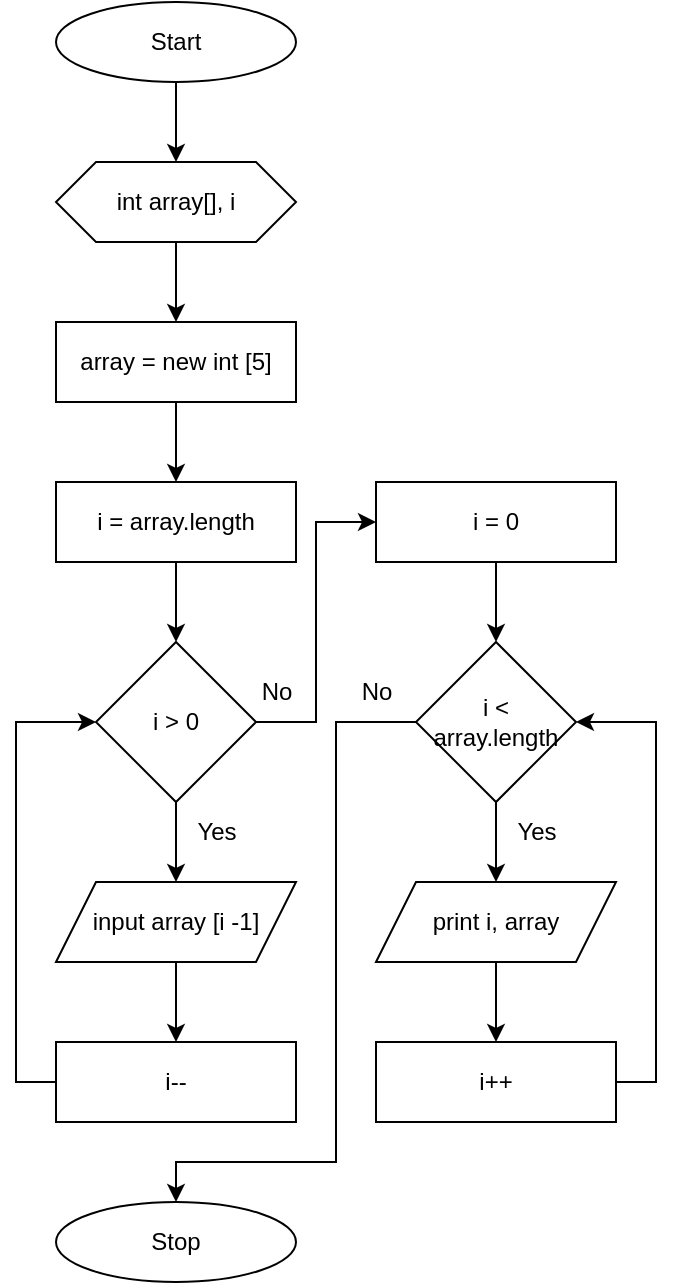 <mxfile version="20.5.1" type="device" pages="2"><diagram id="uaSG2PARsMyAaTY5IBaW" name="Assignment2"><mxGraphModel dx="1422" dy="762" grid="1" gridSize="10" guides="1" tooltips="1" connect="1" arrows="1" fold="1" page="1" pageScale="1" pageWidth="850" pageHeight="1100" math="0" shadow="0"><root><mxCell id="0"/><mxCell id="1" parent="0"/><mxCell id="qJjBKXlM727-sRkUby6C-13" style="edgeStyle=orthogonalEdgeStyle;rounded=0;orthogonalLoop=1;jettySize=auto;html=1;entryX=0.5;entryY=0;entryDx=0;entryDy=0;" edge="1" parent="1" source="qJjBKXlM727-sRkUby6C-1" target="qJjBKXlM727-sRkUby6C-3"><mxGeometry relative="1" as="geometry"/></mxCell><mxCell id="qJjBKXlM727-sRkUby6C-1" value="Start" style="ellipse;whiteSpace=wrap;html=1;" vertex="1" parent="1"><mxGeometry x="40" y="40" width="120" height="40" as="geometry"/></mxCell><mxCell id="qJjBKXlM727-sRkUby6C-2" value="Stop" style="ellipse;whiteSpace=wrap;html=1;" vertex="1" parent="1"><mxGeometry x="40" y="640" width="120" height="40" as="geometry"/></mxCell><mxCell id="qJjBKXlM727-sRkUby6C-14" style="edgeStyle=orthogonalEdgeStyle;rounded=0;orthogonalLoop=1;jettySize=auto;html=1;entryX=0.5;entryY=0;entryDx=0;entryDy=0;" edge="1" parent="1" source="qJjBKXlM727-sRkUby6C-3" target="qJjBKXlM727-sRkUby6C-4"><mxGeometry relative="1" as="geometry"/></mxCell><mxCell id="qJjBKXlM727-sRkUby6C-3" value="int array[], i" style="shape=hexagon;perimeter=hexagonPerimeter2;whiteSpace=wrap;html=1;fixedSize=1;" vertex="1" parent="1"><mxGeometry x="40" y="120" width="120" height="40" as="geometry"/></mxCell><mxCell id="qJjBKXlM727-sRkUby6C-15" style="edgeStyle=orthogonalEdgeStyle;rounded=0;orthogonalLoop=1;jettySize=auto;html=1;entryX=0.5;entryY=0;entryDx=0;entryDy=0;" edge="1" parent="1" source="qJjBKXlM727-sRkUby6C-4" target="qJjBKXlM727-sRkUby6C-5"><mxGeometry relative="1" as="geometry"/></mxCell><mxCell id="qJjBKXlM727-sRkUby6C-4" value="array = new int [5]" style="rounded=0;whiteSpace=wrap;html=1;" vertex="1" parent="1"><mxGeometry x="40" y="200" width="120" height="40" as="geometry"/></mxCell><mxCell id="qJjBKXlM727-sRkUby6C-16" style="edgeStyle=orthogonalEdgeStyle;rounded=0;orthogonalLoop=1;jettySize=auto;html=1;entryX=0.5;entryY=0;entryDx=0;entryDy=0;" edge="1" parent="1" source="qJjBKXlM727-sRkUby6C-5" target="qJjBKXlM727-sRkUby6C-6"><mxGeometry relative="1" as="geometry"/></mxCell><mxCell id="qJjBKXlM727-sRkUby6C-5" value="i = array.length" style="rounded=0;whiteSpace=wrap;html=1;" vertex="1" parent="1"><mxGeometry x="40" y="280" width="120" height="40" as="geometry"/></mxCell><mxCell id="qJjBKXlM727-sRkUby6C-17" style="edgeStyle=orthogonalEdgeStyle;rounded=0;orthogonalLoop=1;jettySize=auto;html=1;entryX=0.5;entryY=0;entryDx=0;entryDy=0;" edge="1" parent="1" source="qJjBKXlM727-sRkUby6C-6" target="qJjBKXlM727-sRkUby6C-7"><mxGeometry relative="1" as="geometry"/></mxCell><mxCell id="qJjBKXlM727-sRkUby6C-20" style="edgeStyle=orthogonalEdgeStyle;rounded=0;orthogonalLoop=1;jettySize=auto;html=1;entryX=0;entryY=0.5;entryDx=0;entryDy=0;" edge="1" parent="1" source="qJjBKXlM727-sRkUby6C-6" target="qJjBKXlM727-sRkUby6C-9"><mxGeometry relative="1" as="geometry"/></mxCell><mxCell id="qJjBKXlM727-sRkUby6C-6" value="i &amp;gt; 0" style="rhombus;whiteSpace=wrap;html=1;" vertex="1" parent="1"><mxGeometry x="60" y="360" width="80" height="80" as="geometry"/></mxCell><mxCell id="qJjBKXlM727-sRkUby6C-18" style="edgeStyle=orthogonalEdgeStyle;rounded=0;orthogonalLoop=1;jettySize=auto;html=1;" edge="1" parent="1" source="qJjBKXlM727-sRkUby6C-7" target="qJjBKXlM727-sRkUby6C-8"><mxGeometry relative="1" as="geometry"/></mxCell><mxCell id="qJjBKXlM727-sRkUby6C-7" value="input array [i -1]" style="shape=parallelogram;perimeter=parallelogramPerimeter;whiteSpace=wrap;html=1;fixedSize=1;" vertex="1" parent="1"><mxGeometry x="40" y="480" width="120" height="40" as="geometry"/></mxCell><mxCell id="qJjBKXlM727-sRkUby6C-19" style="edgeStyle=orthogonalEdgeStyle;rounded=0;orthogonalLoop=1;jettySize=auto;html=1;entryX=0;entryY=0.5;entryDx=0;entryDy=0;" edge="1" parent="1" source="qJjBKXlM727-sRkUby6C-8" target="qJjBKXlM727-sRkUby6C-6"><mxGeometry relative="1" as="geometry"><Array as="points"><mxPoint x="20" y="580"/><mxPoint x="20" y="400"/></Array></mxGeometry></mxCell><mxCell id="qJjBKXlM727-sRkUby6C-8" value="i--" style="rounded=0;whiteSpace=wrap;html=1;" vertex="1" parent="1"><mxGeometry x="40" y="560" width="120" height="40" as="geometry"/></mxCell><mxCell id="qJjBKXlM727-sRkUby6C-21" style="edgeStyle=orthogonalEdgeStyle;rounded=0;orthogonalLoop=1;jettySize=auto;html=1;entryX=0.5;entryY=0;entryDx=0;entryDy=0;" edge="1" parent="1" source="qJjBKXlM727-sRkUby6C-9" target="qJjBKXlM727-sRkUby6C-10"><mxGeometry relative="1" as="geometry"/></mxCell><mxCell id="qJjBKXlM727-sRkUby6C-9" value="i = 0" style="rounded=0;whiteSpace=wrap;html=1;" vertex="1" parent="1"><mxGeometry x="200" y="280" width="120" height="40" as="geometry"/></mxCell><mxCell id="qJjBKXlM727-sRkUby6C-22" style="edgeStyle=orthogonalEdgeStyle;rounded=0;orthogonalLoop=1;jettySize=auto;html=1;entryX=0.5;entryY=0;entryDx=0;entryDy=0;" edge="1" parent="1" source="qJjBKXlM727-sRkUby6C-10" target="qJjBKXlM727-sRkUby6C-11"><mxGeometry relative="1" as="geometry"/></mxCell><mxCell id="qJjBKXlM727-sRkUby6C-25" style="edgeStyle=orthogonalEdgeStyle;rounded=0;orthogonalLoop=1;jettySize=auto;html=1;entryX=0.5;entryY=0;entryDx=0;entryDy=0;" edge="1" parent="1" source="qJjBKXlM727-sRkUby6C-10" target="qJjBKXlM727-sRkUby6C-2"><mxGeometry relative="1" as="geometry"><Array as="points"><mxPoint x="180" y="400"/><mxPoint x="180" y="620"/><mxPoint x="100" y="620"/></Array></mxGeometry></mxCell><mxCell id="qJjBKXlM727-sRkUby6C-10" value="i &amp;lt; array.length" style="rhombus;whiteSpace=wrap;html=1;" vertex="1" parent="1"><mxGeometry x="220" y="360" width="80" height="80" as="geometry"/></mxCell><mxCell id="qJjBKXlM727-sRkUby6C-23" style="edgeStyle=orthogonalEdgeStyle;rounded=0;orthogonalLoop=1;jettySize=auto;html=1;entryX=0.5;entryY=0;entryDx=0;entryDy=0;" edge="1" parent="1" source="qJjBKXlM727-sRkUby6C-11" target="qJjBKXlM727-sRkUby6C-12"><mxGeometry relative="1" as="geometry"/></mxCell><mxCell id="qJjBKXlM727-sRkUby6C-11" value="print i, array" style="shape=parallelogram;perimeter=parallelogramPerimeter;whiteSpace=wrap;html=1;fixedSize=1;" vertex="1" parent="1"><mxGeometry x="200" y="480" width="120" height="40" as="geometry"/></mxCell><mxCell id="qJjBKXlM727-sRkUby6C-26" value="" style="edgeStyle=orthogonalEdgeStyle;rounded=0;orthogonalLoop=1;jettySize=auto;html=1;exitX=1;exitY=0.5;exitDx=0;exitDy=0;entryX=1;entryY=0.5;entryDx=0;entryDy=0;" edge="1" parent="1" source="qJjBKXlM727-sRkUby6C-12" target="qJjBKXlM727-sRkUby6C-10"><mxGeometry relative="1" as="geometry"/></mxCell><mxCell id="qJjBKXlM727-sRkUby6C-12" value="i++" style="rounded=0;whiteSpace=wrap;html=1;" vertex="1" parent="1"><mxGeometry x="200" y="560" width="120" height="40" as="geometry"/></mxCell><mxCell id="JA5n-vwiHqYIkGJE1rfP-1" value="No" style="text;html=1;align=center;verticalAlign=middle;resizable=0;points=[];autosize=1;strokeColor=none;fillColor=none;" vertex="1" parent="1"><mxGeometry x="130" y="370" width="40" height="30" as="geometry"/></mxCell><mxCell id="JA5n-vwiHqYIkGJE1rfP-2" value="Yes" style="text;html=1;align=center;verticalAlign=middle;resizable=0;points=[];autosize=1;strokeColor=none;fillColor=none;" vertex="1" parent="1"><mxGeometry x="100" y="440" width="40" height="30" as="geometry"/></mxCell><mxCell id="JA5n-vwiHqYIkGJE1rfP-4" value="Yes" style="text;html=1;align=center;verticalAlign=middle;resizable=0;points=[];autosize=1;strokeColor=none;fillColor=none;" vertex="1" parent="1"><mxGeometry x="260" y="440" width="40" height="30" as="geometry"/></mxCell><mxCell id="JA5n-vwiHqYIkGJE1rfP-6" value="No" style="text;html=1;align=center;verticalAlign=middle;resizable=0;points=[];autosize=1;strokeColor=none;fillColor=none;" vertex="1" parent="1"><mxGeometry x="180" y="370" width="40" height="30" as="geometry"/></mxCell></root></mxGraphModel></diagram><diagram name="Assignment1" id="SuavPrcccHSDPCDvdO_H"><mxGraphModel dx="1422" dy="705" grid="1" gridSize="10" guides="1" tooltips="1" connect="1" arrows="1" fold="1" page="1" pageScale="1" pageWidth="850" pageHeight="1100" math="0" shadow="0"><root><mxCell id="4e1kMhwruJZkIEKuKgen-0"/><mxCell id="4e1kMhwruJZkIEKuKgen-1" parent="4e1kMhwruJZkIEKuKgen-0"/><mxCell id="4e1kMhwruJZkIEKuKgen-2" style="edgeStyle=orthogonalEdgeStyle;rounded=0;orthogonalLoop=1;jettySize=auto;html=1;entryX=0.5;entryY=0;entryDx=0;entryDy=0;" edge="1" parent="4e1kMhwruJZkIEKuKgen-1" source="4e1kMhwruJZkIEKuKgen-3" target="4e1kMhwruJZkIEKuKgen-6"><mxGeometry relative="1" as="geometry"/></mxCell><mxCell id="4e1kMhwruJZkIEKuKgen-3" value="Start" style="ellipse;whiteSpace=wrap;html=1;" vertex="1" parent="4e1kMhwruJZkIEKuKgen-1"><mxGeometry x="40" y="40" width="120" height="40" as="geometry"/></mxCell><mxCell id="4e1kMhwruJZkIEKuKgen-4" value="Stop" style="ellipse;whiteSpace=wrap;html=1;" vertex="1" parent="4e1kMhwruJZkIEKuKgen-1"><mxGeometry x="40" y="640" width="120" height="40" as="geometry"/></mxCell><mxCell id="4e1kMhwruJZkIEKuKgen-5" style="edgeStyle=orthogonalEdgeStyle;rounded=0;orthogonalLoop=1;jettySize=auto;html=1;entryX=0.5;entryY=0;entryDx=0;entryDy=0;" edge="1" parent="4e1kMhwruJZkIEKuKgen-1" source="4e1kMhwruJZkIEKuKgen-6" target="4e1kMhwruJZkIEKuKgen-8"><mxGeometry relative="1" as="geometry"/></mxCell><mxCell id="4e1kMhwruJZkIEKuKgen-6" value="int array[], i" style="shape=hexagon;perimeter=hexagonPerimeter2;whiteSpace=wrap;html=1;fixedSize=1;" vertex="1" parent="4e1kMhwruJZkIEKuKgen-1"><mxGeometry x="40" y="120" width="120" height="40" as="geometry"/></mxCell><mxCell id="4e1kMhwruJZkIEKuKgen-7" style="edgeStyle=orthogonalEdgeStyle;rounded=0;orthogonalLoop=1;jettySize=auto;html=1;entryX=0.5;entryY=0;entryDx=0;entryDy=0;" edge="1" parent="4e1kMhwruJZkIEKuKgen-1" source="4e1kMhwruJZkIEKuKgen-8" target="4e1kMhwruJZkIEKuKgen-10"><mxGeometry relative="1" as="geometry"/></mxCell><mxCell id="4e1kMhwruJZkIEKuKgen-8" value="array = new int [50]" style="rounded=0;whiteSpace=wrap;html=1;" vertex="1" parent="4e1kMhwruJZkIEKuKgen-1"><mxGeometry x="40" y="200" width="120" height="40" as="geometry"/></mxCell><mxCell id="4e1kMhwruJZkIEKuKgen-9" style="edgeStyle=orthogonalEdgeStyle;rounded=0;orthogonalLoop=1;jettySize=auto;html=1;entryX=0.5;entryY=0;entryDx=0;entryDy=0;" edge="1" parent="4e1kMhwruJZkIEKuKgen-1" source="4e1kMhwruJZkIEKuKgen-10" target="4e1kMhwruJZkIEKuKgen-13"><mxGeometry relative="1" as="geometry"/></mxCell><mxCell id="4e1kMhwruJZkIEKuKgen-10" value="i = 0" style="rounded=0;whiteSpace=wrap;html=1;" vertex="1" parent="4e1kMhwruJZkIEKuKgen-1"><mxGeometry x="40" y="280" width="120" height="40" as="geometry"/></mxCell><mxCell id="4e1kMhwruJZkIEKuKgen-11" style="edgeStyle=orthogonalEdgeStyle;rounded=0;orthogonalLoop=1;jettySize=auto;html=1;entryX=0.5;entryY=0;entryDx=0;entryDy=0;" edge="1" parent="4e1kMhwruJZkIEKuKgen-1" source="4e1kMhwruJZkIEKuKgen-13" target="4e1kMhwruJZkIEKuKgen-15"><mxGeometry relative="1" as="geometry"/></mxCell><mxCell id="SjY978PaZEo8qVo8Ldmu-0" style="edgeStyle=orthogonalEdgeStyle;rounded=0;orthogonalLoop=1;jettySize=auto;html=1;entryX=0.5;entryY=0;entryDx=0;entryDy=0;exitX=1;exitY=0.5;exitDx=0;exitDy=0;" edge="1" parent="4e1kMhwruJZkIEKuKgen-1" source="4e1kMhwruJZkIEKuKgen-13" target="4e1kMhwruJZkIEKuKgen-4"><mxGeometry relative="1" as="geometry"><Array as="points"><mxPoint x="180" y="400"/><mxPoint x="180" y="620"/><mxPoint x="100" y="620"/></Array></mxGeometry></mxCell><mxCell id="4e1kMhwruJZkIEKuKgen-13" value="i &amp;lt; array.length" style="rhombus;whiteSpace=wrap;html=1;" vertex="1" parent="4e1kMhwruJZkIEKuKgen-1"><mxGeometry x="60" y="360" width="80" height="80" as="geometry"/></mxCell><mxCell id="4e1kMhwruJZkIEKuKgen-14" style="edgeStyle=orthogonalEdgeStyle;rounded=0;orthogonalLoop=1;jettySize=auto;html=1;" edge="1" parent="4e1kMhwruJZkIEKuKgen-1" source="4e1kMhwruJZkIEKuKgen-15" target="4e1kMhwruJZkIEKuKgen-17"><mxGeometry relative="1" as="geometry"/></mxCell><mxCell id="4e1kMhwruJZkIEKuKgen-15" value="print i, array [i]" style="shape=parallelogram;perimeter=parallelogramPerimeter;whiteSpace=wrap;html=1;fixedSize=1;" vertex="1" parent="4e1kMhwruJZkIEKuKgen-1"><mxGeometry x="40" y="480" width="120" height="40" as="geometry"/></mxCell><mxCell id="4e1kMhwruJZkIEKuKgen-16" style="edgeStyle=orthogonalEdgeStyle;rounded=0;orthogonalLoop=1;jettySize=auto;html=1;entryX=0;entryY=0.5;entryDx=0;entryDy=0;" edge="1" parent="4e1kMhwruJZkIEKuKgen-1" source="4e1kMhwruJZkIEKuKgen-17" target="4e1kMhwruJZkIEKuKgen-13"><mxGeometry relative="1" as="geometry"><Array as="points"><mxPoint x="20" y="580"/><mxPoint x="20" y="400"/></Array></mxGeometry></mxCell><mxCell id="4e1kMhwruJZkIEKuKgen-17" value="i++" style="rounded=0;whiteSpace=wrap;html=1;" vertex="1" parent="4e1kMhwruJZkIEKuKgen-1"><mxGeometry x="40" y="560" width="120" height="40" as="geometry"/></mxCell><mxCell id="enuwLyV-BAL7b-rwQ8FR-0" value="Yes" style="text;html=1;align=center;verticalAlign=middle;resizable=0;points=[];autosize=1;strokeColor=none;fillColor=none;" vertex="1" parent="4e1kMhwruJZkIEKuKgen-1"><mxGeometry x="100" y="440" width="40" height="30" as="geometry"/></mxCell><mxCell id="B_HRKRMkKVG1I2yesMUH-0" value="No" style="text;html=1;align=center;verticalAlign=middle;resizable=0;points=[];autosize=1;strokeColor=none;fillColor=none;" vertex="1" parent="4e1kMhwruJZkIEKuKgen-1"><mxGeometry x="140" y="370" width="40" height="30" as="geometry"/></mxCell></root></mxGraphModel></diagram></mxfile>